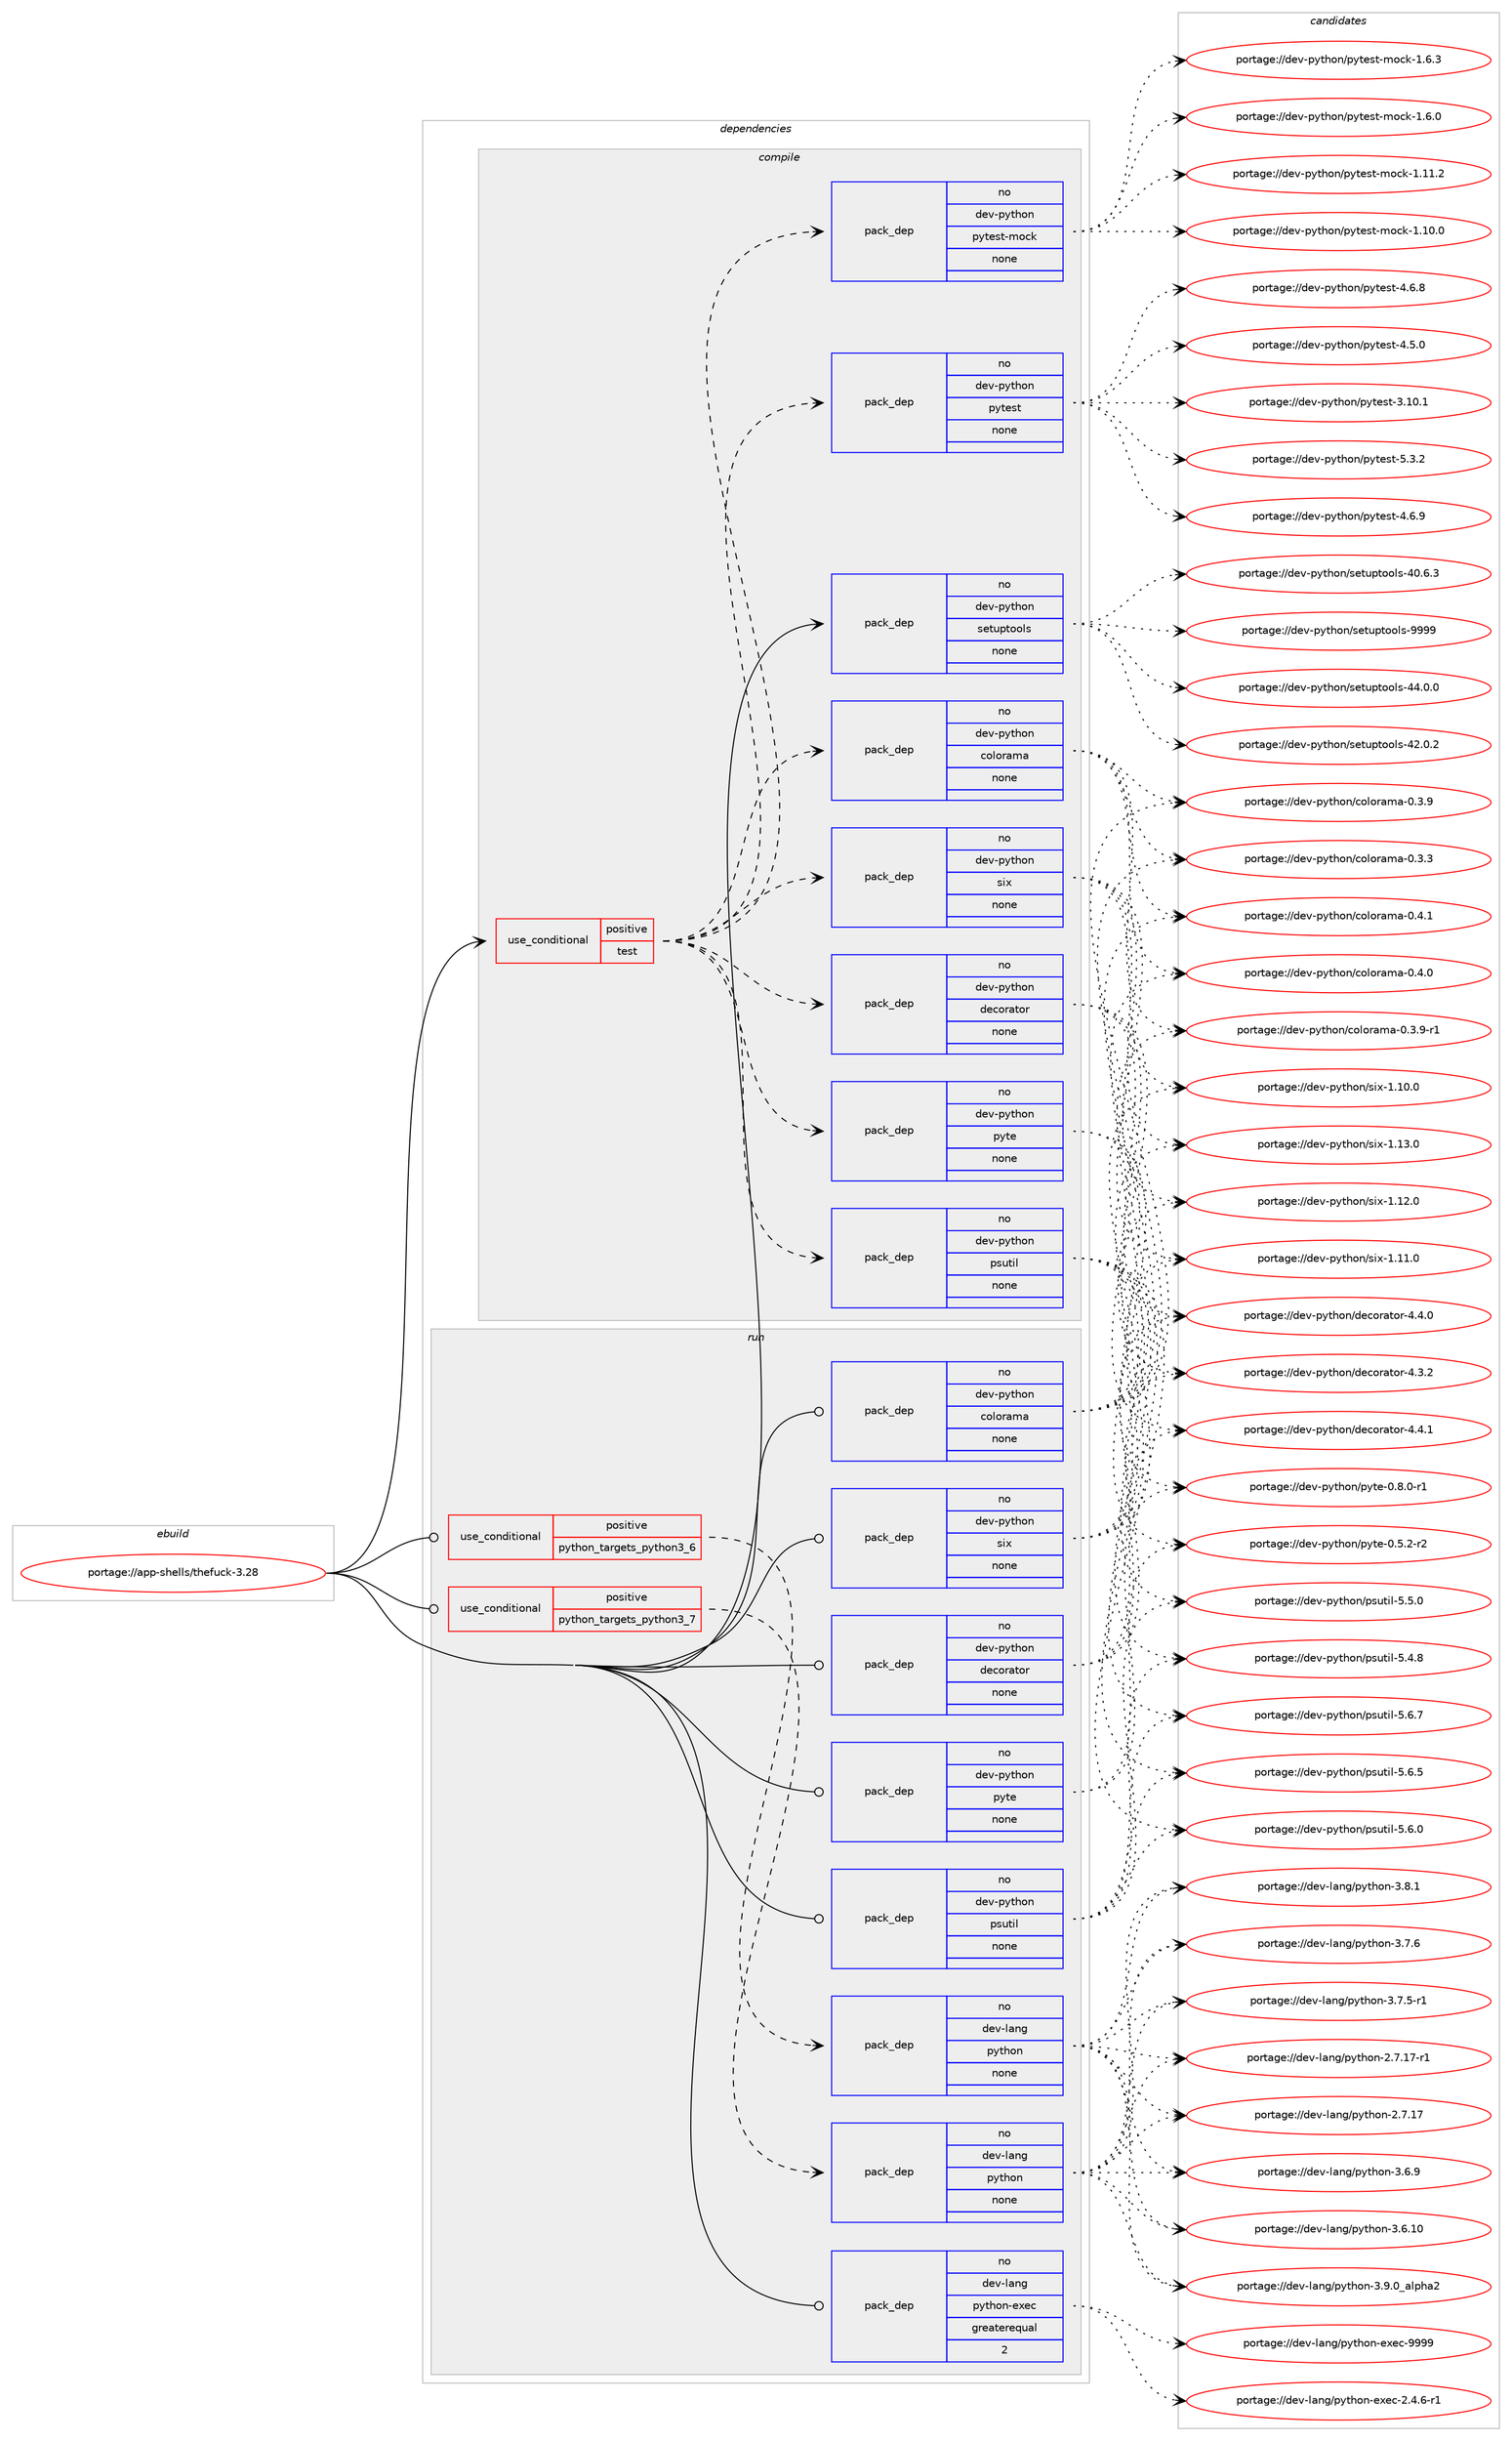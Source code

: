 digraph prolog {

# *************
# Graph options
# *************

newrank=true;
concentrate=true;
compound=true;
graph [rankdir=LR,fontname=Helvetica,fontsize=10,ranksep=1.5];#, ranksep=2.5, nodesep=0.2];
edge  [arrowhead=vee];
node  [fontname=Helvetica,fontsize=10];

# **********
# The ebuild
# **********

subgraph cluster_leftcol {
color=gray;
label=<<i>ebuild</i>>;
id [label="portage://app-shells/thefuck-3.28", color=red, width=4, href="../app-shells/thefuck-3.28.svg"];
}

# ****************
# The dependencies
# ****************

subgraph cluster_midcol {
color=gray;
label=<<i>dependencies</i>>;
subgraph cluster_compile {
fillcolor="#eeeeee";
style=filled;
label=<<i>compile</i>>;
subgraph cond140743 {
dependency600126 [label=<<TABLE BORDER="0" CELLBORDER="1" CELLSPACING="0" CELLPADDING="4"><TR><TD ROWSPAN="3" CELLPADDING="10">use_conditional</TD></TR><TR><TD>positive</TD></TR><TR><TD>test</TD></TR></TABLE>>, shape=none, color=red];
subgraph pack451380 {
dependency600127 [label=<<TABLE BORDER="0" CELLBORDER="1" CELLSPACING="0" CELLPADDING="4" WIDTH="220"><TR><TD ROWSPAN="6" CELLPADDING="30">pack_dep</TD></TR><TR><TD WIDTH="110">no</TD></TR><TR><TD>dev-python</TD></TR><TR><TD>psutil</TD></TR><TR><TD>none</TD></TR><TR><TD></TD></TR></TABLE>>, shape=none, color=blue];
}
dependency600126:e -> dependency600127:w [weight=20,style="dashed",arrowhead="vee"];
subgraph pack451381 {
dependency600128 [label=<<TABLE BORDER="0" CELLBORDER="1" CELLSPACING="0" CELLPADDING="4" WIDTH="220"><TR><TD ROWSPAN="6" CELLPADDING="30">pack_dep</TD></TR><TR><TD WIDTH="110">no</TD></TR><TR><TD>dev-python</TD></TR><TR><TD>six</TD></TR><TR><TD>none</TD></TR><TR><TD></TD></TR></TABLE>>, shape=none, color=blue];
}
dependency600126:e -> dependency600128:w [weight=20,style="dashed",arrowhead="vee"];
subgraph pack451382 {
dependency600129 [label=<<TABLE BORDER="0" CELLBORDER="1" CELLSPACING="0" CELLPADDING="4" WIDTH="220"><TR><TD ROWSPAN="6" CELLPADDING="30">pack_dep</TD></TR><TR><TD WIDTH="110">no</TD></TR><TR><TD>dev-python</TD></TR><TR><TD>decorator</TD></TR><TR><TD>none</TD></TR><TR><TD></TD></TR></TABLE>>, shape=none, color=blue];
}
dependency600126:e -> dependency600129:w [weight=20,style="dashed",arrowhead="vee"];
subgraph pack451383 {
dependency600130 [label=<<TABLE BORDER="0" CELLBORDER="1" CELLSPACING="0" CELLPADDING="4" WIDTH="220"><TR><TD ROWSPAN="6" CELLPADDING="30">pack_dep</TD></TR><TR><TD WIDTH="110">no</TD></TR><TR><TD>dev-python</TD></TR><TR><TD>colorama</TD></TR><TR><TD>none</TD></TR><TR><TD></TD></TR></TABLE>>, shape=none, color=blue];
}
dependency600126:e -> dependency600130:w [weight=20,style="dashed",arrowhead="vee"];
subgraph pack451384 {
dependency600131 [label=<<TABLE BORDER="0" CELLBORDER="1" CELLSPACING="0" CELLPADDING="4" WIDTH="220"><TR><TD ROWSPAN="6" CELLPADDING="30">pack_dep</TD></TR><TR><TD WIDTH="110">no</TD></TR><TR><TD>dev-python</TD></TR><TR><TD>pyte</TD></TR><TR><TD>none</TD></TR><TR><TD></TD></TR></TABLE>>, shape=none, color=blue];
}
dependency600126:e -> dependency600131:w [weight=20,style="dashed",arrowhead="vee"];
subgraph pack451385 {
dependency600132 [label=<<TABLE BORDER="0" CELLBORDER="1" CELLSPACING="0" CELLPADDING="4" WIDTH="220"><TR><TD ROWSPAN="6" CELLPADDING="30">pack_dep</TD></TR><TR><TD WIDTH="110">no</TD></TR><TR><TD>dev-python</TD></TR><TR><TD>pytest</TD></TR><TR><TD>none</TD></TR><TR><TD></TD></TR></TABLE>>, shape=none, color=blue];
}
dependency600126:e -> dependency600132:w [weight=20,style="dashed",arrowhead="vee"];
subgraph pack451386 {
dependency600133 [label=<<TABLE BORDER="0" CELLBORDER="1" CELLSPACING="0" CELLPADDING="4" WIDTH="220"><TR><TD ROWSPAN="6" CELLPADDING="30">pack_dep</TD></TR><TR><TD WIDTH="110">no</TD></TR><TR><TD>dev-python</TD></TR><TR><TD>pytest-mock</TD></TR><TR><TD>none</TD></TR><TR><TD></TD></TR></TABLE>>, shape=none, color=blue];
}
dependency600126:e -> dependency600133:w [weight=20,style="dashed",arrowhead="vee"];
}
id:e -> dependency600126:w [weight=20,style="solid",arrowhead="vee"];
subgraph pack451387 {
dependency600134 [label=<<TABLE BORDER="0" CELLBORDER="1" CELLSPACING="0" CELLPADDING="4" WIDTH="220"><TR><TD ROWSPAN="6" CELLPADDING="30">pack_dep</TD></TR><TR><TD WIDTH="110">no</TD></TR><TR><TD>dev-python</TD></TR><TR><TD>setuptools</TD></TR><TR><TD>none</TD></TR><TR><TD></TD></TR></TABLE>>, shape=none, color=blue];
}
id:e -> dependency600134:w [weight=20,style="solid",arrowhead="vee"];
}
subgraph cluster_compileandrun {
fillcolor="#eeeeee";
style=filled;
label=<<i>compile and run</i>>;
}
subgraph cluster_run {
fillcolor="#eeeeee";
style=filled;
label=<<i>run</i>>;
subgraph cond140744 {
dependency600135 [label=<<TABLE BORDER="0" CELLBORDER="1" CELLSPACING="0" CELLPADDING="4"><TR><TD ROWSPAN="3" CELLPADDING="10">use_conditional</TD></TR><TR><TD>positive</TD></TR><TR><TD>python_targets_python3_6</TD></TR></TABLE>>, shape=none, color=red];
subgraph pack451388 {
dependency600136 [label=<<TABLE BORDER="0" CELLBORDER="1" CELLSPACING="0" CELLPADDING="4" WIDTH="220"><TR><TD ROWSPAN="6" CELLPADDING="30">pack_dep</TD></TR><TR><TD WIDTH="110">no</TD></TR><TR><TD>dev-lang</TD></TR><TR><TD>python</TD></TR><TR><TD>none</TD></TR><TR><TD></TD></TR></TABLE>>, shape=none, color=blue];
}
dependency600135:e -> dependency600136:w [weight=20,style="dashed",arrowhead="vee"];
}
id:e -> dependency600135:w [weight=20,style="solid",arrowhead="odot"];
subgraph cond140745 {
dependency600137 [label=<<TABLE BORDER="0" CELLBORDER="1" CELLSPACING="0" CELLPADDING="4"><TR><TD ROWSPAN="3" CELLPADDING="10">use_conditional</TD></TR><TR><TD>positive</TD></TR><TR><TD>python_targets_python3_7</TD></TR></TABLE>>, shape=none, color=red];
subgraph pack451389 {
dependency600138 [label=<<TABLE BORDER="0" CELLBORDER="1" CELLSPACING="0" CELLPADDING="4" WIDTH="220"><TR><TD ROWSPAN="6" CELLPADDING="30">pack_dep</TD></TR><TR><TD WIDTH="110">no</TD></TR><TR><TD>dev-lang</TD></TR><TR><TD>python</TD></TR><TR><TD>none</TD></TR><TR><TD></TD></TR></TABLE>>, shape=none, color=blue];
}
dependency600137:e -> dependency600138:w [weight=20,style="dashed",arrowhead="vee"];
}
id:e -> dependency600137:w [weight=20,style="solid",arrowhead="odot"];
subgraph pack451390 {
dependency600139 [label=<<TABLE BORDER="0" CELLBORDER="1" CELLSPACING="0" CELLPADDING="4" WIDTH="220"><TR><TD ROWSPAN="6" CELLPADDING="30">pack_dep</TD></TR><TR><TD WIDTH="110">no</TD></TR><TR><TD>dev-lang</TD></TR><TR><TD>python-exec</TD></TR><TR><TD>greaterequal</TD></TR><TR><TD>2</TD></TR></TABLE>>, shape=none, color=blue];
}
id:e -> dependency600139:w [weight=20,style="solid",arrowhead="odot"];
subgraph pack451391 {
dependency600140 [label=<<TABLE BORDER="0" CELLBORDER="1" CELLSPACING="0" CELLPADDING="4" WIDTH="220"><TR><TD ROWSPAN="6" CELLPADDING="30">pack_dep</TD></TR><TR><TD WIDTH="110">no</TD></TR><TR><TD>dev-python</TD></TR><TR><TD>colorama</TD></TR><TR><TD>none</TD></TR><TR><TD></TD></TR></TABLE>>, shape=none, color=blue];
}
id:e -> dependency600140:w [weight=20,style="solid",arrowhead="odot"];
subgraph pack451392 {
dependency600141 [label=<<TABLE BORDER="0" CELLBORDER="1" CELLSPACING="0" CELLPADDING="4" WIDTH="220"><TR><TD ROWSPAN="6" CELLPADDING="30">pack_dep</TD></TR><TR><TD WIDTH="110">no</TD></TR><TR><TD>dev-python</TD></TR><TR><TD>decorator</TD></TR><TR><TD>none</TD></TR><TR><TD></TD></TR></TABLE>>, shape=none, color=blue];
}
id:e -> dependency600141:w [weight=20,style="solid",arrowhead="odot"];
subgraph pack451393 {
dependency600142 [label=<<TABLE BORDER="0" CELLBORDER="1" CELLSPACING="0" CELLPADDING="4" WIDTH="220"><TR><TD ROWSPAN="6" CELLPADDING="30">pack_dep</TD></TR><TR><TD WIDTH="110">no</TD></TR><TR><TD>dev-python</TD></TR><TR><TD>psutil</TD></TR><TR><TD>none</TD></TR><TR><TD></TD></TR></TABLE>>, shape=none, color=blue];
}
id:e -> dependency600142:w [weight=20,style="solid",arrowhead="odot"];
subgraph pack451394 {
dependency600143 [label=<<TABLE BORDER="0" CELLBORDER="1" CELLSPACING="0" CELLPADDING="4" WIDTH="220"><TR><TD ROWSPAN="6" CELLPADDING="30">pack_dep</TD></TR><TR><TD WIDTH="110">no</TD></TR><TR><TD>dev-python</TD></TR><TR><TD>pyte</TD></TR><TR><TD>none</TD></TR><TR><TD></TD></TR></TABLE>>, shape=none, color=blue];
}
id:e -> dependency600143:w [weight=20,style="solid",arrowhead="odot"];
subgraph pack451395 {
dependency600144 [label=<<TABLE BORDER="0" CELLBORDER="1" CELLSPACING="0" CELLPADDING="4" WIDTH="220"><TR><TD ROWSPAN="6" CELLPADDING="30">pack_dep</TD></TR><TR><TD WIDTH="110">no</TD></TR><TR><TD>dev-python</TD></TR><TR><TD>six</TD></TR><TR><TD>none</TD></TR><TR><TD></TD></TR></TABLE>>, shape=none, color=blue];
}
id:e -> dependency600144:w [weight=20,style="solid",arrowhead="odot"];
}
}

# **************
# The candidates
# **************

subgraph cluster_choices {
rank=same;
color=gray;
label=<<i>candidates</i>>;

subgraph choice451380 {
color=black;
nodesep=1;
choice1001011184511212111610411111047112115117116105108455346544655 [label="portage://dev-python/psutil-5.6.7", color=red, width=4,href="../dev-python/psutil-5.6.7.svg"];
choice1001011184511212111610411111047112115117116105108455346544653 [label="portage://dev-python/psutil-5.6.5", color=red, width=4,href="../dev-python/psutil-5.6.5.svg"];
choice1001011184511212111610411111047112115117116105108455346544648 [label="portage://dev-python/psutil-5.6.0", color=red, width=4,href="../dev-python/psutil-5.6.0.svg"];
choice1001011184511212111610411111047112115117116105108455346534648 [label="portage://dev-python/psutil-5.5.0", color=red, width=4,href="../dev-python/psutil-5.5.0.svg"];
choice1001011184511212111610411111047112115117116105108455346524656 [label="portage://dev-python/psutil-5.4.8", color=red, width=4,href="../dev-python/psutil-5.4.8.svg"];
dependency600127:e -> choice1001011184511212111610411111047112115117116105108455346544655:w [style=dotted,weight="100"];
dependency600127:e -> choice1001011184511212111610411111047112115117116105108455346544653:w [style=dotted,weight="100"];
dependency600127:e -> choice1001011184511212111610411111047112115117116105108455346544648:w [style=dotted,weight="100"];
dependency600127:e -> choice1001011184511212111610411111047112115117116105108455346534648:w [style=dotted,weight="100"];
dependency600127:e -> choice1001011184511212111610411111047112115117116105108455346524656:w [style=dotted,weight="100"];
}
subgraph choice451381 {
color=black;
nodesep=1;
choice100101118451121211161041111104711510512045494649514648 [label="portage://dev-python/six-1.13.0", color=red, width=4,href="../dev-python/six-1.13.0.svg"];
choice100101118451121211161041111104711510512045494649504648 [label="portage://dev-python/six-1.12.0", color=red, width=4,href="../dev-python/six-1.12.0.svg"];
choice100101118451121211161041111104711510512045494649494648 [label="portage://dev-python/six-1.11.0", color=red, width=4,href="../dev-python/six-1.11.0.svg"];
choice100101118451121211161041111104711510512045494649484648 [label="portage://dev-python/six-1.10.0", color=red, width=4,href="../dev-python/six-1.10.0.svg"];
dependency600128:e -> choice100101118451121211161041111104711510512045494649514648:w [style=dotted,weight="100"];
dependency600128:e -> choice100101118451121211161041111104711510512045494649504648:w [style=dotted,weight="100"];
dependency600128:e -> choice100101118451121211161041111104711510512045494649494648:w [style=dotted,weight="100"];
dependency600128:e -> choice100101118451121211161041111104711510512045494649484648:w [style=dotted,weight="100"];
}
subgraph choice451382 {
color=black;
nodesep=1;
choice10010111845112121116104111110471001019911111497116111114455246524649 [label="portage://dev-python/decorator-4.4.1", color=red, width=4,href="../dev-python/decorator-4.4.1.svg"];
choice10010111845112121116104111110471001019911111497116111114455246524648 [label="portage://dev-python/decorator-4.4.0", color=red, width=4,href="../dev-python/decorator-4.4.0.svg"];
choice10010111845112121116104111110471001019911111497116111114455246514650 [label="portage://dev-python/decorator-4.3.2", color=red, width=4,href="../dev-python/decorator-4.3.2.svg"];
dependency600129:e -> choice10010111845112121116104111110471001019911111497116111114455246524649:w [style=dotted,weight="100"];
dependency600129:e -> choice10010111845112121116104111110471001019911111497116111114455246524648:w [style=dotted,weight="100"];
dependency600129:e -> choice10010111845112121116104111110471001019911111497116111114455246514650:w [style=dotted,weight="100"];
}
subgraph choice451383 {
color=black;
nodesep=1;
choice1001011184511212111610411111047991111081111149710997454846524649 [label="portage://dev-python/colorama-0.4.1", color=red, width=4,href="../dev-python/colorama-0.4.1.svg"];
choice1001011184511212111610411111047991111081111149710997454846524648 [label="portage://dev-python/colorama-0.4.0", color=red, width=4,href="../dev-python/colorama-0.4.0.svg"];
choice10010111845112121116104111110479911110811111497109974548465146574511449 [label="portage://dev-python/colorama-0.3.9-r1", color=red, width=4,href="../dev-python/colorama-0.3.9-r1.svg"];
choice1001011184511212111610411111047991111081111149710997454846514657 [label="portage://dev-python/colorama-0.3.9", color=red, width=4,href="../dev-python/colorama-0.3.9.svg"];
choice1001011184511212111610411111047991111081111149710997454846514651 [label="portage://dev-python/colorama-0.3.3", color=red, width=4,href="../dev-python/colorama-0.3.3.svg"];
dependency600130:e -> choice1001011184511212111610411111047991111081111149710997454846524649:w [style=dotted,weight="100"];
dependency600130:e -> choice1001011184511212111610411111047991111081111149710997454846524648:w [style=dotted,weight="100"];
dependency600130:e -> choice10010111845112121116104111110479911110811111497109974548465146574511449:w [style=dotted,weight="100"];
dependency600130:e -> choice1001011184511212111610411111047991111081111149710997454846514657:w [style=dotted,weight="100"];
dependency600130:e -> choice1001011184511212111610411111047991111081111149710997454846514651:w [style=dotted,weight="100"];
}
subgraph choice451384 {
color=black;
nodesep=1;
choice10010111845112121116104111110471121211161014548465646484511449 [label="portage://dev-python/pyte-0.8.0-r1", color=red, width=4,href="../dev-python/pyte-0.8.0-r1.svg"];
choice10010111845112121116104111110471121211161014548465346504511450 [label="portage://dev-python/pyte-0.5.2-r2", color=red, width=4,href="../dev-python/pyte-0.5.2-r2.svg"];
dependency600131:e -> choice10010111845112121116104111110471121211161014548465646484511449:w [style=dotted,weight="100"];
dependency600131:e -> choice10010111845112121116104111110471121211161014548465346504511450:w [style=dotted,weight="100"];
}
subgraph choice451385 {
color=black;
nodesep=1;
choice1001011184511212111610411111047112121116101115116455346514650 [label="portage://dev-python/pytest-5.3.2", color=red, width=4,href="../dev-python/pytest-5.3.2.svg"];
choice1001011184511212111610411111047112121116101115116455246544657 [label="portage://dev-python/pytest-4.6.9", color=red, width=4,href="../dev-python/pytest-4.6.9.svg"];
choice1001011184511212111610411111047112121116101115116455246544656 [label="portage://dev-python/pytest-4.6.8", color=red, width=4,href="../dev-python/pytest-4.6.8.svg"];
choice1001011184511212111610411111047112121116101115116455246534648 [label="portage://dev-python/pytest-4.5.0", color=red, width=4,href="../dev-python/pytest-4.5.0.svg"];
choice100101118451121211161041111104711212111610111511645514649484649 [label="portage://dev-python/pytest-3.10.1", color=red, width=4,href="../dev-python/pytest-3.10.1.svg"];
dependency600132:e -> choice1001011184511212111610411111047112121116101115116455346514650:w [style=dotted,weight="100"];
dependency600132:e -> choice1001011184511212111610411111047112121116101115116455246544657:w [style=dotted,weight="100"];
dependency600132:e -> choice1001011184511212111610411111047112121116101115116455246544656:w [style=dotted,weight="100"];
dependency600132:e -> choice1001011184511212111610411111047112121116101115116455246534648:w [style=dotted,weight="100"];
dependency600132:e -> choice100101118451121211161041111104711212111610111511645514649484649:w [style=dotted,weight="100"];
}
subgraph choice451386 {
color=black;
nodesep=1;
choice10010111845112121116104111110471121211161011151164510911199107454946544651 [label="portage://dev-python/pytest-mock-1.6.3", color=red, width=4,href="../dev-python/pytest-mock-1.6.3.svg"];
choice10010111845112121116104111110471121211161011151164510911199107454946544648 [label="portage://dev-python/pytest-mock-1.6.0", color=red, width=4,href="../dev-python/pytest-mock-1.6.0.svg"];
choice1001011184511212111610411111047112121116101115116451091119910745494649494650 [label="portage://dev-python/pytest-mock-1.11.2", color=red, width=4,href="../dev-python/pytest-mock-1.11.2.svg"];
choice1001011184511212111610411111047112121116101115116451091119910745494649484648 [label="portage://dev-python/pytest-mock-1.10.0", color=red, width=4,href="../dev-python/pytest-mock-1.10.0.svg"];
dependency600133:e -> choice10010111845112121116104111110471121211161011151164510911199107454946544651:w [style=dotted,weight="100"];
dependency600133:e -> choice10010111845112121116104111110471121211161011151164510911199107454946544648:w [style=dotted,weight="100"];
dependency600133:e -> choice1001011184511212111610411111047112121116101115116451091119910745494649494650:w [style=dotted,weight="100"];
dependency600133:e -> choice1001011184511212111610411111047112121116101115116451091119910745494649484648:w [style=dotted,weight="100"];
}
subgraph choice451387 {
color=black;
nodesep=1;
choice10010111845112121116104111110471151011161171121161111111081154557575757 [label="portage://dev-python/setuptools-9999", color=red, width=4,href="../dev-python/setuptools-9999.svg"];
choice100101118451121211161041111104711510111611711211611111110811545525246484648 [label="portage://dev-python/setuptools-44.0.0", color=red, width=4,href="../dev-python/setuptools-44.0.0.svg"];
choice100101118451121211161041111104711510111611711211611111110811545525046484650 [label="portage://dev-python/setuptools-42.0.2", color=red, width=4,href="../dev-python/setuptools-42.0.2.svg"];
choice100101118451121211161041111104711510111611711211611111110811545524846544651 [label="portage://dev-python/setuptools-40.6.3", color=red, width=4,href="../dev-python/setuptools-40.6.3.svg"];
dependency600134:e -> choice10010111845112121116104111110471151011161171121161111111081154557575757:w [style=dotted,weight="100"];
dependency600134:e -> choice100101118451121211161041111104711510111611711211611111110811545525246484648:w [style=dotted,weight="100"];
dependency600134:e -> choice100101118451121211161041111104711510111611711211611111110811545525046484650:w [style=dotted,weight="100"];
dependency600134:e -> choice100101118451121211161041111104711510111611711211611111110811545524846544651:w [style=dotted,weight="100"];
}
subgraph choice451388 {
color=black;
nodesep=1;
choice10010111845108971101034711212111610411111045514657464895971081121049750 [label="portage://dev-lang/python-3.9.0_alpha2", color=red, width=4,href="../dev-lang/python-3.9.0_alpha2.svg"];
choice100101118451089711010347112121116104111110455146564649 [label="portage://dev-lang/python-3.8.1", color=red, width=4,href="../dev-lang/python-3.8.1.svg"];
choice100101118451089711010347112121116104111110455146554654 [label="portage://dev-lang/python-3.7.6", color=red, width=4,href="../dev-lang/python-3.7.6.svg"];
choice1001011184510897110103471121211161041111104551465546534511449 [label="portage://dev-lang/python-3.7.5-r1", color=red, width=4,href="../dev-lang/python-3.7.5-r1.svg"];
choice100101118451089711010347112121116104111110455146544657 [label="portage://dev-lang/python-3.6.9", color=red, width=4,href="../dev-lang/python-3.6.9.svg"];
choice10010111845108971101034711212111610411111045514654464948 [label="portage://dev-lang/python-3.6.10", color=red, width=4,href="../dev-lang/python-3.6.10.svg"];
choice100101118451089711010347112121116104111110455046554649554511449 [label="portage://dev-lang/python-2.7.17-r1", color=red, width=4,href="../dev-lang/python-2.7.17-r1.svg"];
choice10010111845108971101034711212111610411111045504655464955 [label="portage://dev-lang/python-2.7.17", color=red, width=4,href="../dev-lang/python-2.7.17.svg"];
dependency600136:e -> choice10010111845108971101034711212111610411111045514657464895971081121049750:w [style=dotted,weight="100"];
dependency600136:e -> choice100101118451089711010347112121116104111110455146564649:w [style=dotted,weight="100"];
dependency600136:e -> choice100101118451089711010347112121116104111110455146554654:w [style=dotted,weight="100"];
dependency600136:e -> choice1001011184510897110103471121211161041111104551465546534511449:w [style=dotted,weight="100"];
dependency600136:e -> choice100101118451089711010347112121116104111110455146544657:w [style=dotted,weight="100"];
dependency600136:e -> choice10010111845108971101034711212111610411111045514654464948:w [style=dotted,weight="100"];
dependency600136:e -> choice100101118451089711010347112121116104111110455046554649554511449:w [style=dotted,weight="100"];
dependency600136:e -> choice10010111845108971101034711212111610411111045504655464955:w [style=dotted,weight="100"];
}
subgraph choice451389 {
color=black;
nodesep=1;
choice10010111845108971101034711212111610411111045514657464895971081121049750 [label="portage://dev-lang/python-3.9.0_alpha2", color=red, width=4,href="../dev-lang/python-3.9.0_alpha2.svg"];
choice100101118451089711010347112121116104111110455146564649 [label="portage://dev-lang/python-3.8.1", color=red, width=4,href="../dev-lang/python-3.8.1.svg"];
choice100101118451089711010347112121116104111110455146554654 [label="portage://dev-lang/python-3.7.6", color=red, width=4,href="../dev-lang/python-3.7.6.svg"];
choice1001011184510897110103471121211161041111104551465546534511449 [label="portage://dev-lang/python-3.7.5-r1", color=red, width=4,href="../dev-lang/python-3.7.5-r1.svg"];
choice100101118451089711010347112121116104111110455146544657 [label="portage://dev-lang/python-3.6.9", color=red, width=4,href="../dev-lang/python-3.6.9.svg"];
choice10010111845108971101034711212111610411111045514654464948 [label="portage://dev-lang/python-3.6.10", color=red, width=4,href="../dev-lang/python-3.6.10.svg"];
choice100101118451089711010347112121116104111110455046554649554511449 [label="portage://dev-lang/python-2.7.17-r1", color=red, width=4,href="../dev-lang/python-2.7.17-r1.svg"];
choice10010111845108971101034711212111610411111045504655464955 [label="portage://dev-lang/python-2.7.17", color=red, width=4,href="../dev-lang/python-2.7.17.svg"];
dependency600138:e -> choice10010111845108971101034711212111610411111045514657464895971081121049750:w [style=dotted,weight="100"];
dependency600138:e -> choice100101118451089711010347112121116104111110455146564649:w [style=dotted,weight="100"];
dependency600138:e -> choice100101118451089711010347112121116104111110455146554654:w [style=dotted,weight="100"];
dependency600138:e -> choice1001011184510897110103471121211161041111104551465546534511449:w [style=dotted,weight="100"];
dependency600138:e -> choice100101118451089711010347112121116104111110455146544657:w [style=dotted,weight="100"];
dependency600138:e -> choice10010111845108971101034711212111610411111045514654464948:w [style=dotted,weight="100"];
dependency600138:e -> choice100101118451089711010347112121116104111110455046554649554511449:w [style=dotted,weight="100"];
dependency600138:e -> choice10010111845108971101034711212111610411111045504655464955:w [style=dotted,weight="100"];
}
subgraph choice451390 {
color=black;
nodesep=1;
choice10010111845108971101034711212111610411111045101120101994557575757 [label="portage://dev-lang/python-exec-9999", color=red, width=4,href="../dev-lang/python-exec-9999.svg"];
choice10010111845108971101034711212111610411111045101120101994550465246544511449 [label="portage://dev-lang/python-exec-2.4.6-r1", color=red, width=4,href="../dev-lang/python-exec-2.4.6-r1.svg"];
dependency600139:e -> choice10010111845108971101034711212111610411111045101120101994557575757:w [style=dotted,weight="100"];
dependency600139:e -> choice10010111845108971101034711212111610411111045101120101994550465246544511449:w [style=dotted,weight="100"];
}
subgraph choice451391 {
color=black;
nodesep=1;
choice1001011184511212111610411111047991111081111149710997454846524649 [label="portage://dev-python/colorama-0.4.1", color=red, width=4,href="../dev-python/colorama-0.4.1.svg"];
choice1001011184511212111610411111047991111081111149710997454846524648 [label="portage://dev-python/colorama-0.4.0", color=red, width=4,href="../dev-python/colorama-0.4.0.svg"];
choice10010111845112121116104111110479911110811111497109974548465146574511449 [label="portage://dev-python/colorama-0.3.9-r1", color=red, width=4,href="../dev-python/colorama-0.3.9-r1.svg"];
choice1001011184511212111610411111047991111081111149710997454846514657 [label="portage://dev-python/colorama-0.3.9", color=red, width=4,href="../dev-python/colorama-0.3.9.svg"];
choice1001011184511212111610411111047991111081111149710997454846514651 [label="portage://dev-python/colorama-0.3.3", color=red, width=4,href="../dev-python/colorama-0.3.3.svg"];
dependency600140:e -> choice1001011184511212111610411111047991111081111149710997454846524649:w [style=dotted,weight="100"];
dependency600140:e -> choice1001011184511212111610411111047991111081111149710997454846524648:w [style=dotted,weight="100"];
dependency600140:e -> choice10010111845112121116104111110479911110811111497109974548465146574511449:w [style=dotted,weight="100"];
dependency600140:e -> choice1001011184511212111610411111047991111081111149710997454846514657:w [style=dotted,weight="100"];
dependency600140:e -> choice1001011184511212111610411111047991111081111149710997454846514651:w [style=dotted,weight="100"];
}
subgraph choice451392 {
color=black;
nodesep=1;
choice10010111845112121116104111110471001019911111497116111114455246524649 [label="portage://dev-python/decorator-4.4.1", color=red, width=4,href="../dev-python/decorator-4.4.1.svg"];
choice10010111845112121116104111110471001019911111497116111114455246524648 [label="portage://dev-python/decorator-4.4.0", color=red, width=4,href="../dev-python/decorator-4.4.0.svg"];
choice10010111845112121116104111110471001019911111497116111114455246514650 [label="portage://dev-python/decorator-4.3.2", color=red, width=4,href="../dev-python/decorator-4.3.2.svg"];
dependency600141:e -> choice10010111845112121116104111110471001019911111497116111114455246524649:w [style=dotted,weight="100"];
dependency600141:e -> choice10010111845112121116104111110471001019911111497116111114455246524648:w [style=dotted,weight="100"];
dependency600141:e -> choice10010111845112121116104111110471001019911111497116111114455246514650:w [style=dotted,weight="100"];
}
subgraph choice451393 {
color=black;
nodesep=1;
choice1001011184511212111610411111047112115117116105108455346544655 [label="portage://dev-python/psutil-5.6.7", color=red, width=4,href="../dev-python/psutil-5.6.7.svg"];
choice1001011184511212111610411111047112115117116105108455346544653 [label="portage://dev-python/psutil-5.6.5", color=red, width=4,href="../dev-python/psutil-5.6.5.svg"];
choice1001011184511212111610411111047112115117116105108455346544648 [label="portage://dev-python/psutil-5.6.0", color=red, width=4,href="../dev-python/psutil-5.6.0.svg"];
choice1001011184511212111610411111047112115117116105108455346534648 [label="portage://dev-python/psutil-5.5.0", color=red, width=4,href="../dev-python/psutil-5.5.0.svg"];
choice1001011184511212111610411111047112115117116105108455346524656 [label="portage://dev-python/psutil-5.4.8", color=red, width=4,href="../dev-python/psutil-5.4.8.svg"];
dependency600142:e -> choice1001011184511212111610411111047112115117116105108455346544655:w [style=dotted,weight="100"];
dependency600142:e -> choice1001011184511212111610411111047112115117116105108455346544653:w [style=dotted,weight="100"];
dependency600142:e -> choice1001011184511212111610411111047112115117116105108455346544648:w [style=dotted,weight="100"];
dependency600142:e -> choice1001011184511212111610411111047112115117116105108455346534648:w [style=dotted,weight="100"];
dependency600142:e -> choice1001011184511212111610411111047112115117116105108455346524656:w [style=dotted,weight="100"];
}
subgraph choice451394 {
color=black;
nodesep=1;
choice10010111845112121116104111110471121211161014548465646484511449 [label="portage://dev-python/pyte-0.8.0-r1", color=red, width=4,href="../dev-python/pyte-0.8.0-r1.svg"];
choice10010111845112121116104111110471121211161014548465346504511450 [label="portage://dev-python/pyte-0.5.2-r2", color=red, width=4,href="../dev-python/pyte-0.5.2-r2.svg"];
dependency600143:e -> choice10010111845112121116104111110471121211161014548465646484511449:w [style=dotted,weight="100"];
dependency600143:e -> choice10010111845112121116104111110471121211161014548465346504511450:w [style=dotted,weight="100"];
}
subgraph choice451395 {
color=black;
nodesep=1;
choice100101118451121211161041111104711510512045494649514648 [label="portage://dev-python/six-1.13.0", color=red, width=4,href="../dev-python/six-1.13.0.svg"];
choice100101118451121211161041111104711510512045494649504648 [label="portage://dev-python/six-1.12.0", color=red, width=4,href="../dev-python/six-1.12.0.svg"];
choice100101118451121211161041111104711510512045494649494648 [label="portage://dev-python/six-1.11.0", color=red, width=4,href="../dev-python/six-1.11.0.svg"];
choice100101118451121211161041111104711510512045494649484648 [label="portage://dev-python/six-1.10.0", color=red, width=4,href="../dev-python/six-1.10.0.svg"];
dependency600144:e -> choice100101118451121211161041111104711510512045494649514648:w [style=dotted,weight="100"];
dependency600144:e -> choice100101118451121211161041111104711510512045494649504648:w [style=dotted,weight="100"];
dependency600144:e -> choice100101118451121211161041111104711510512045494649494648:w [style=dotted,weight="100"];
dependency600144:e -> choice100101118451121211161041111104711510512045494649484648:w [style=dotted,weight="100"];
}
}

}
